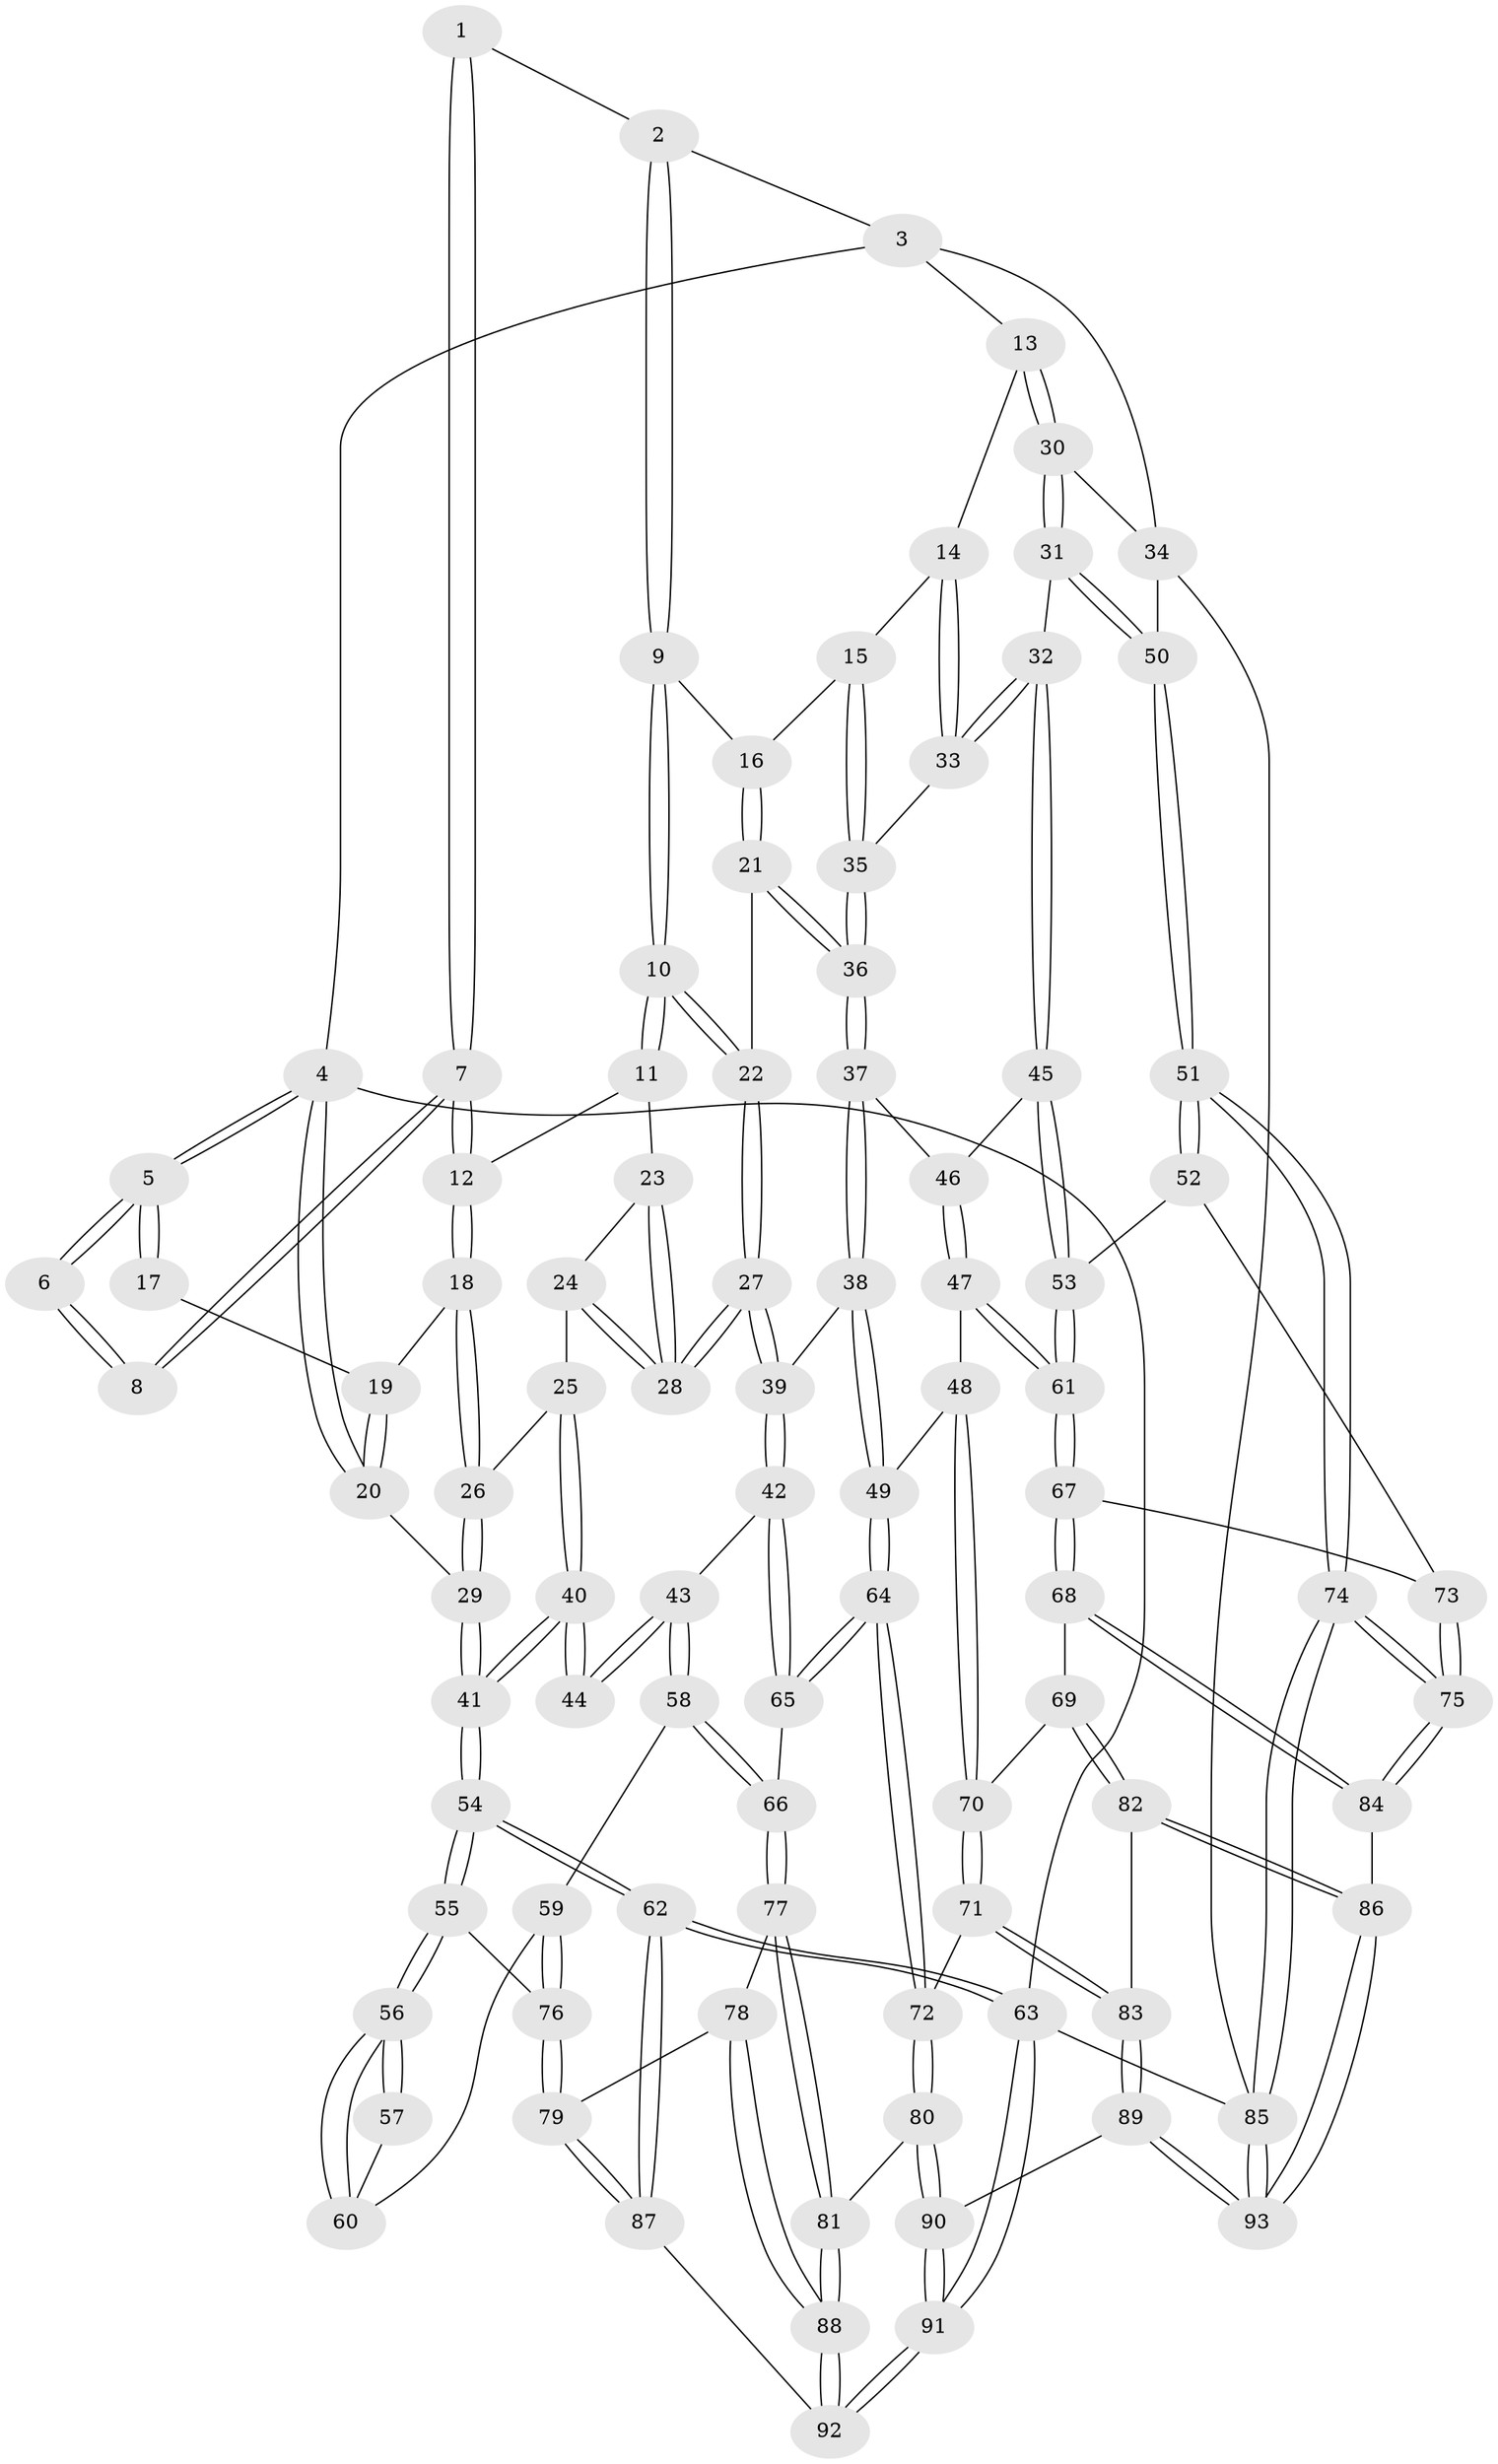 // coarse degree distribution, {4: 0.4074074074074074, 6: 0.16666666666666666, 3: 0.14814814814814814, 5: 0.25925925925925924, 2: 0.018518518518518517}
// Generated by graph-tools (version 1.1) at 2025/52/02/27/25 19:52:44]
// undirected, 93 vertices, 229 edges
graph export_dot {
graph [start="1"]
  node [color=gray90,style=filled];
  1 [pos="+0.4228577911649227+0"];
  2 [pos="+0.42648630528741444+0"];
  3 [pos="+0.7136656361507366+0"];
  4 [pos="+0+0"];
  5 [pos="+0+0"];
  6 [pos="+0+0"];
  7 [pos="+0.2569348781514518+0.10918242562086358"];
  8 [pos="+0.23083511504057183+0.10403397988112939"];
  9 [pos="+0.4771758807917329+0.18699879501075778"];
  10 [pos="+0.43350648698840805+0.2248665383594816"];
  11 [pos="+0.35672817852148836+0.2227857294746728"];
  12 [pos="+0.2578961085573876+0.11464732403351392"];
  13 [pos="+0.7912488179700681+0.12081980909797822"];
  14 [pos="+0.740142476778465+0.15978030469106774"];
  15 [pos="+0.6493377734220782+0.2145390480550252"];
  16 [pos="+0.5707918362117026+0.20775502063224038"];
  17 [pos="+0.15554314151110463+0.09478279756369436"];
  18 [pos="+0.17505428634850737+0.2541734371103445"];
  19 [pos="+0.08855776336243562+0.16665619322547928"];
  20 [pos="+0+0.1686178660069033"];
  21 [pos="+0.5152337457430957+0.3568665470583697"];
  22 [pos="+0.44638709623346773+0.3589881307900565"];
  23 [pos="+0.3564511433974618+0.2230926052071191"];
  24 [pos="+0.21620508690539886+0.34240819707900744"];
  25 [pos="+0.2071264822037571+0.3425991619538022"];
  26 [pos="+0.17757502951968104+0.2956293228071861"];
  27 [pos="+0.3968589519598439+0.44492748288159667"];
  28 [pos="+0.345382507729465+0.40890344715873295"];
  29 [pos="+0+0.2634454278503452"];
  30 [pos="+0.9044840581936131+0.19973512184806327"];
  31 [pos="+0.8402069307975941+0.4480939524989103"];
  32 [pos="+0.8380836622045889+0.4497212818304282"];
  33 [pos="+0.7290065704019543+0.3921404475289283"];
  34 [pos="+1+0.21653920962497364"];
  35 [pos="+0.619357387764856+0.38160071094470244"];
  36 [pos="+0.6192501471351722+0.38173435824955626"];
  37 [pos="+0.6096331940013476+0.44484312945663007"];
  38 [pos="+0.5444238587871993+0.5028159566742282"];
  39 [pos="+0.40380873046013305+0.48337648489909163"];
  40 [pos="+0.142524817199949+0.44716834731976596"];
  41 [pos="+0+0.31471688266982306"];
  42 [pos="+0.4028146272446586+0.48516840517269993"];
  43 [pos="+0.17154312356221593+0.5112312417933336"];
  44 [pos="+0.14549073695554485+0.46621555203975124"];
  45 [pos="+0.8335683396690677+0.4576029734510048"];
  46 [pos="+0.6734879025125322+0.48990253907345616"];
  47 [pos="+0.6807326164864631+0.5740576869044368"];
  48 [pos="+0.6021703916832235+0.6102320293047825"];
  49 [pos="+0.5851811304169896+0.6089996155415873"];
  50 [pos="+1+0.554711601983068"];
  51 [pos="+1+0.6329381935708583"];
  52 [pos="+0.9634236676380361+0.6299872338523163"];
  53 [pos="+0.8147087039297911+0.5675139741071742"];
  54 [pos="+0+0.5964056802063068"];
  55 [pos="+0+0.6017622027196022"];
  56 [pos="+0+0.5975103947288118"];
  57 [pos="+0.07471435411446592+0.5148168091653336"];
  58 [pos="+0.18426430116597378+0.6211029803130266"];
  59 [pos="+0.11457261074755522+0.6423149362796106"];
  60 [pos="+0.05834569658372778+0.6239612354472069"];
  61 [pos="+0.7824732125309051+0.6114812634375774"];
  62 [pos="+0+1"];
  63 [pos="+0+1"];
  64 [pos="+0.4860142320241991+0.727023473273545"];
  65 [pos="+0.3816419979854913+0.5952462864575273"];
  66 [pos="+0.23101546541276946+0.659361273863147"];
  67 [pos="+0.7787570187876247+0.6863880599904096"];
  68 [pos="+0.7708936688587825+0.7045769012397874"];
  69 [pos="+0.7034369317866083+0.7084396238144371"];
  70 [pos="+0.6934813356050109+0.7073642792163707"];
  71 [pos="+0.5566472432421972+0.776145324657074"];
  72 [pos="+0.4867048242895469+0.7377707509961198"];
  73 [pos="+0.8788073757722848+0.6844123754568205"];
  74 [pos="+1+1"];
  75 [pos="+1+0.9083744930612188"];
  76 [pos="+0.0662768055465447+0.7360683555416583"];
  77 [pos="+0.23195112963799439+0.670323588421169"];
  78 [pos="+0.20306342161919574+0.7853466276560958"];
  79 [pos="+0.08061417758533419+0.8315225830665247"];
  80 [pos="+0.4453105665218949+0.7798448794214825"];
  81 [pos="+0.39589688005760654+0.7942296374557211"];
  82 [pos="+0.6544898602684043+0.8395635956784765"];
  83 [pos="+0.5853990192958813+0.8167903996302825"];
  84 [pos="+0.7921533188513354+0.7730848090412656"];
  85 [pos="+1+1"];
  86 [pos="+0.7127999352418378+0.872244159630713"];
  87 [pos="+0.0337854746541382+0.8926500263076789"];
  88 [pos="+0.2927598791062409+0.8781845715753328"];
  89 [pos="+0.5155557390984382+1"];
  90 [pos="+0.5000555804745825+1"];
  91 [pos="+0.3706514452434372+1"];
  92 [pos="+0.28703967614060133+0.9686053164475023"];
  93 [pos="+0.7596469942423874+1"];
  1 -- 2;
  1 -- 7;
  1 -- 7;
  2 -- 3;
  2 -- 9;
  2 -- 9;
  3 -- 4;
  3 -- 13;
  3 -- 34;
  4 -- 5;
  4 -- 5;
  4 -- 20;
  4 -- 20;
  4 -- 63;
  5 -- 6;
  5 -- 6;
  5 -- 17;
  5 -- 17;
  6 -- 8;
  6 -- 8;
  7 -- 8;
  7 -- 8;
  7 -- 12;
  7 -- 12;
  9 -- 10;
  9 -- 10;
  9 -- 16;
  10 -- 11;
  10 -- 11;
  10 -- 22;
  10 -- 22;
  11 -- 12;
  11 -- 23;
  12 -- 18;
  12 -- 18;
  13 -- 14;
  13 -- 30;
  13 -- 30;
  14 -- 15;
  14 -- 33;
  14 -- 33;
  15 -- 16;
  15 -- 35;
  15 -- 35;
  16 -- 21;
  16 -- 21;
  17 -- 19;
  18 -- 19;
  18 -- 26;
  18 -- 26;
  19 -- 20;
  19 -- 20;
  20 -- 29;
  21 -- 22;
  21 -- 36;
  21 -- 36;
  22 -- 27;
  22 -- 27;
  23 -- 24;
  23 -- 28;
  23 -- 28;
  24 -- 25;
  24 -- 28;
  24 -- 28;
  25 -- 26;
  25 -- 40;
  25 -- 40;
  26 -- 29;
  26 -- 29;
  27 -- 28;
  27 -- 28;
  27 -- 39;
  27 -- 39;
  29 -- 41;
  29 -- 41;
  30 -- 31;
  30 -- 31;
  30 -- 34;
  31 -- 32;
  31 -- 50;
  31 -- 50;
  32 -- 33;
  32 -- 33;
  32 -- 45;
  32 -- 45;
  33 -- 35;
  34 -- 50;
  34 -- 85;
  35 -- 36;
  35 -- 36;
  36 -- 37;
  36 -- 37;
  37 -- 38;
  37 -- 38;
  37 -- 46;
  38 -- 39;
  38 -- 49;
  38 -- 49;
  39 -- 42;
  39 -- 42;
  40 -- 41;
  40 -- 41;
  40 -- 44;
  40 -- 44;
  41 -- 54;
  41 -- 54;
  42 -- 43;
  42 -- 65;
  42 -- 65;
  43 -- 44;
  43 -- 44;
  43 -- 58;
  43 -- 58;
  45 -- 46;
  45 -- 53;
  45 -- 53;
  46 -- 47;
  46 -- 47;
  47 -- 48;
  47 -- 61;
  47 -- 61;
  48 -- 49;
  48 -- 70;
  48 -- 70;
  49 -- 64;
  49 -- 64;
  50 -- 51;
  50 -- 51;
  51 -- 52;
  51 -- 52;
  51 -- 74;
  51 -- 74;
  52 -- 53;
  52 -- 73;
  53 -- 61;
  53 -- 61;
  54 -- 55;
  54 -- 55;
  54 -- 62;
  54 -- 62;
  55 -- 56;
  55 -- 56;
  55 -- 76;
  56 -- 57;
  56 -- 57;
  56 -- 60;
  56 -- 60;
  57 -- 60;
  58 -- 59;
  58 -- 66;
  58 -- 66;
  59 -- 60;
  59 -- 76;
  59 -- 76;
  61 -- 67;
  61 -- 67;
  62 -- 63;
  62 -- 63;
  62 -- 87;
  62 -- 87;
  63 -- 91;
  63 -- 91;
  63 -- 85;
  64 -- 65;
  64 -- 65;
  64 -- 72;
  64 -- 72;
  65 -- 66;
  66 -- 77;
  66 -- 77;
  67 -- 68;
  67 -- 68;
  67 -- 73;
  68 -- 69;
  68 -- 84;
  68 -- 84;
  69 -- 70;
  69 -- 82;
  69 -- 82;
  70 -- 71;
  70 -- 71;
  71 -- 72;
  71 -- 83;
  71 -- 83;
  72 -- 80;
  72 -- 80;
  73 -- 75;
  73 -- 75;
  74 -- 75;
  74 -- 75;
  74 -- 85;
  74 -- 85;
  75 -- 84;
  75 -- 84;
  76 -- 79;
  76 -- 79;
  77 -- 78;
  77 -- 81;
  77 -- 81;
  78 -- 79;
  78 -- 88;
  78 -- 88;
  79 -- 87;
  79 -- 87;
  80 -- 81;
  80 -- 90;
  80 -- 90;
  81 -- 88;
  81 -- 88;
  82 -- 83;
  82 -- 86;
  82 -- 86;
  83 -- 89;
  83 -- 89;
  84 -- 86;
  85 -- 93;
  85 -- 93;
  86 -- 93;
  86 -- 93;
  87 -- 92;
  88 -- 92;
  88 -- 92;
  89 -- 90;
  89 -- 93;
  89 -- 93;
  90 -- 91;
  90 -- 91;
  91 -- 92;
  91 -- 92;
}
